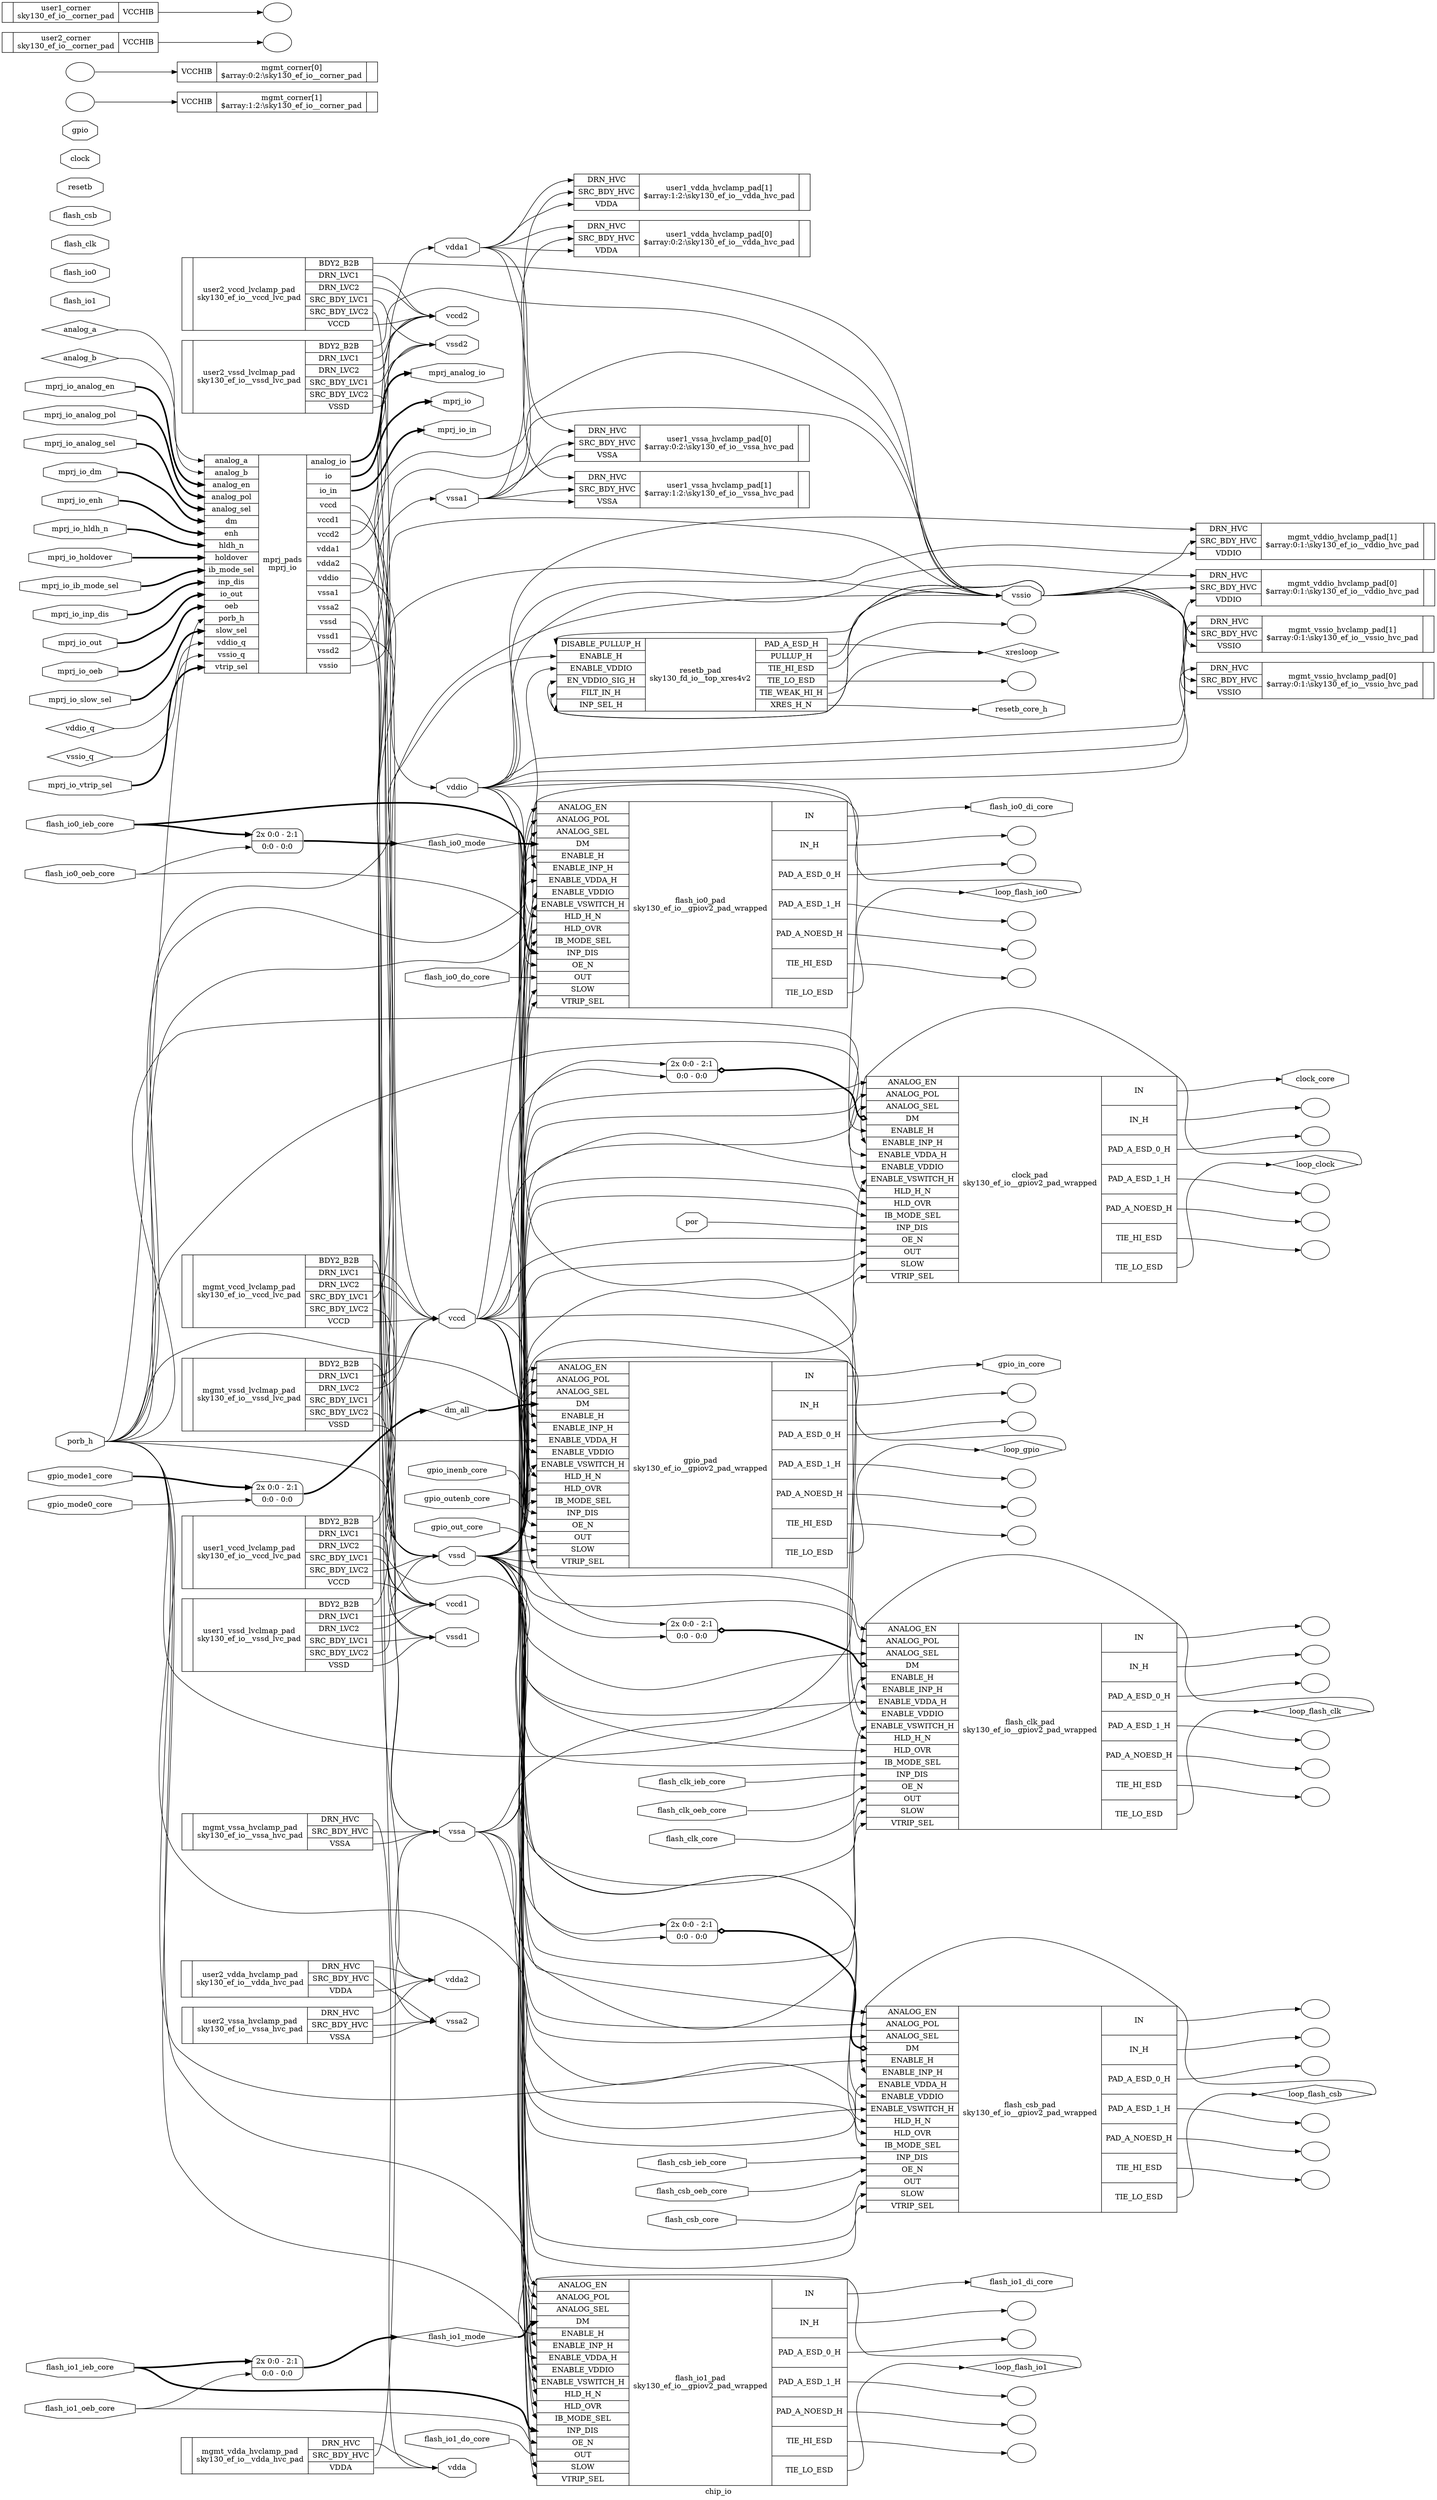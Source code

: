 digraph "chip_io" {
label="chip_io";
rankdir="LR";
remincross=true;
n1 [ shape=diamond, label="xresloop", color="black", fontcolor="black" ];
n2 [ shape=diamond, label="loop_flash_clk", color="black", fontcolor="black" ];
n3 [ shape=diamond, label="loop_flash_csb", color="black", fontcolor="black" ];
n4 [ shape=diamond, label="loop_flash_io1", color="black", fontcolor="black" ];
n5 [ shape=diamond, label="loop_flash_io0", color="black", fontcolor="black" ];
n6 [ shape=diamond, label="loop_gpio", color="black", fontcolor="black" ];
n7 [ shape=diamond, label="loop_clock", color="black", fontcolor="black" ];
n8 [ shape=diamond, label="flash_io1_mode", color="black", fontcolor="black" ];
n9 [ shape=diamond, label="flash_io0_mode", color="black", fontcolor="black" ];
n10 [ shape=diamond, label="dm_all", color="black", fontcolor="black" ];
n11 [ shape=diamond, label="vssio_q", color="black", fontcolor="black" ];
n12 [ shape=diamond, label="vddio_q", color="black", fontcolor="black" ];
n13 [ shape=diamond, label="analog_b", color="black", fontcolor="black" ];
n14 [ shape=diamond, label="analog_a", color="black", fontcolor="black" ];
n15 [ shape=octagon, label="mprj_analog_io", color="black", fontcolor="black" ];
n16 [ shape=octagon, label="mprj_io_in", color="black", fontcolor="black" ];
n17 [ shape=octagon, label="mprj_io_dm", color="black", fontcolor="black" ];
n18 [ shape=octagon, label="mprj_io_analog_pol", color="black", fontcolor="black" ];
n19 [ shape=octagon, label="mprj_io_analog_sel", color="black", fontcolor="black" ];
n20 [ shape=octagon, label="mprj_io_analog_en", color="black", fontcolor="black" ];
n21 [ shape=octagon, label="mprj_io_holdover", color="black", fontcolor="black" ];
n22 [ shape=octagon, label="mprj_io_slow_sel", color="black", fontcolor="black" ];
n23 [ shape=octagon, label="mprj_io_vtrip_sel", color="black", fontcolor="black" ];
n24 [ shape=octagon, label="mprj_io_ib_mode_sel", color="black", fontcolor="black" ];
n25 [ shape=octagon, label="mprj_io_inp_dis", color="black", fontcolor="black" ];
n26 [ shape=octagon, label="mprj_io_enh", color="black", fontcolor="black" ];
n27 [ shape=octagon, label="mprj_io_hldh_n", color="black", fontcolor="black" ];
n28 [ shape=octagon, label="mprj_io_oeb", color="black", fontcolor="black" ];
n29 [ shape=octagon, label="mprj_io_out", color="black", fontcolor="black" ];
n30 [ shape=octagon, label="mprj_io", color="black", fontcolor="black" ];
n31 [ shape=octagon, label="flash_io1_di_core", color="black", fontcolor="black" ];
n32 [ shape=octagon, label="flash_io0_di_core", color="black", fontcolor="black" ];
n33 [ shape=octagon, label="flash_io1_do_core", color="black", fontcolor="black" ];
n34 [ shape=octagon, label="flash_io0_do_core", color="black", fontcolor="black" ];
n35 [ shape=octagon, label="flash_io1_ieb_core", color="black", fontcolor="black" ];
n36 [ shape=octagon, label="flash_io0_ieb_core", color="black", fontcolor="black" ];
n37 [ shape=octagon, label="flash_clk_ieb_core", color="black", fontcolor="black" ];
n38 [ shape=octagon, label="flash_csb_ieb_core", color="black", fontcolor="black" ];
n39 [ shape=octagon, label="flash_io1_oeb_core", color="black", fontcolor="black" ];
n40 [ shape=octagon, label="flash_io0_oeb_core", color="black", fontcolor="black" ];
n41 [ shape=octagon, label="flash_clk_oeb_core", color="black", fontcolor="black" ];
n42 [ shape=octagon, label="flash_csb_oeb_core", color="black", fontcolor="black" ];
n43 [ shape=octagon, label="flash_clk_core", color="black", fontcolor="black" ];
n44 [ shape=octagon, label="flash_csb_core", color="black", fontcolor="black" ];
n45 [ shape=octagon, label="gpio_inenb_core", color="black", fontcolor="black" ];
n46 [ shape=octagon, label="gpio_outenb_core", color="black", fontcolor="black" ];
n47 [ shape=octagon, label="gpio_mode1_core", color="black", fontcolor="black" ];
n48 [ shape=octagon, label="gpio_mode0_core", color="black", fontcolor="black" ];
n49 [ shape=octagon, label="gpio_in_core", color="black", fontcolor="black" ];
n50 [ shape=octagon, label="gpio_out_core", color="black", fontcolor="black" ];
n51 [ shape=octagon, label="clock_core", color="black", fontcolor="black" ];
n52 [ shape=octagon, label="resetb_core_h", color="black", fontcolor="black" ];
n53 [ shape=octagon, label="por", color="black", fontcolor="black" ];
n54 [ shape=octagon, label="porb_h", color="black", fontcolor="black" ];
n55 [ shape=octagon, label="flash_io1", color="black", fontcolor="black" ];
n56 [ shape=octagon, label="flash_io0", color="black", fontcolor="black" ];
n57 [ shape=octagon, label="flash_clk", color="black", fontcolor="black" ];
n58 [ shape=octagon, label="flash_csb", color="black", fontcolor="black" ];
n59 [ shape=octagon, label="resetb", color="black", fontcolor="black" ];
n60 [ shape=octagon, label="clock", color="black", fontcolor="black" ];
n61 [ shape=octagon, label="gpio", color="black", fontcolor="black" ];
n62 [ shape=octagon, label="vssd2", color="black", fontcolor="black" ];
n63 [ shape=octagon, label="vssd1", color="black", fontcolor="black" ];
n64 [ shape=octagon, label="vccd2", color="black", fontcolor="black" ];
n65 [ shape=octagon, label="vccd1", color="black", fontcolor="black" ];
n66 [ shape=octagon, label="vssa2", color="black", fontcolor="black" ];
n67 [ shape=octagon, label="vssa1", color="black", fontcolor="black" ];
n68 [ shape=octagon, label="vdda2", color="black", fontcolor="black" ];
n69 [ shape=octagon, label="vdda1", color="black", fontcolor="black" ];
n70 [ shape=octagon, label="vssa", color="black", fontcolor="black" ];
n71 [ shape=octagon, label="vdda", color="black", fontcolor="black" ];
n72 [ shape=octagon, label="vssd", color="black", fontcolor="black" ];
n73 [ shape=octagon, label="vccd", color="black", fontcolor="black" ];
n74 [ shape=octagon, label="vssio", color="black", fontcolor="black" ];
n75 [ shape=octagon, label="vddio", color="black", fontcolor="black" ];
v0 [ label="" ];
c77 [ shape=record, label="{{<p76> VCCHIB}|mgmt_corner[1]\n$array:1:2:\\sky130_ef_io__corner_pad|{}}" ];
v1 [ label="" ];
c78 [ shape=record, label="{{<p76> VCCHIB}|mgmt_corner[0]\n$array:0:2:\\sky130_ef_io__corner_pad|{}}" ];
c82 [ shape=record, label="{{<p79> DRN_HVC|<p80> SRC_BDY_HVC|<p81> VSSA}|user1_vssa_hvclamp_pad[1]\n$array:1:2:\\sky130_ef_io__vssa_hvc_pad|{}}" ];
c83 [ shape=record, label="{{<p79> DRN_HVC|<p80> SRC_BDY_HVC|<p81> VSSA}|user1_vssa_hvclamp_pad[0]\n$array:0:2:\\sky130_ef_io__vssa_hvc_pad|{}}" ];
c85 [ shape=record, label="{{<p79> DRN_HVC|<p80> SRC_BDY_HVC|<p84> VDDA}|user1_vdda_hvclamp_pad[1]\n$array:1:2:\\sky130_ef_io__vdda_hvc_pad|{}}" ];
c86 [ shape=record, label="{{<p79> DRN_HVC|<p80> SRC_BDY_HVC|<p84> VDDA}|user1_vdda_hvclamp_pad[0]\n$array:0:2:\\sky130_ef_io__vdda_hvc_pad|{}}" ];
c88 [ shape=record, label="{{<p79> DRN_HVC|<p80> SRC_BDY_HVC|<p87> VSSIO}|mgmt_vssio_hvclamp_pad[1]\n$array:0:1:\\sky130_ef_io__vssio_hvc_pad|{}}" ];
c89 [ shape=record, label="{{<p79> DRN_HVC|<p80> SRC_BDY_HVC|<p87> VSSIO}|mgmt_vssio_hvclamp_pad[0]\n$array:0:1:\\sky130_ef_io__vssio_hvc_pad|{}}" ];
c91 [ shape=record, label="{{<p79> DRN_HVC|<p80> SRC_BDY_HVC|<p90> VDDIO}|mgmt_vddio_hvclamp_pad[1]\n$array:0:1:\\sky130_ef_io__vddio_hvc_pad|{}}" ];
c92 [ shape=record, label="{{<p79> DRN_HVC|<p80> SRC_BDY_HVC|<p90> VDDIO}|mgmt_vddio_hvclamp_pad[0]\n$array:0:1:\\sky130_ef_io__vddio_hvc_pad|{}}" ];
c109 [ shape=record, label="{{<p14> analog_a|<p13> analog_b|<p93> analog_en|<p94> analog_pol|<p95> analog_sel|<p96> dm|<p97> enh|<p98> hldh_n|<p99> holdover|<p100> ib_mode_sel|<p101> inp_dis|<p102> io_out|<p103> oeb|<p54> porb_h|<p104> slow_sel|<p12> vddio_q|<p11> vssio_q|<p105> vtrip_sel}|mprj_pads\nmprj_io|{<p106> analog_io|<p107> io|<p108> io_in|<p73> vccd|<p65> vccd1|<p64> vccd2|<p69> vdda1|<p68> vdda2|<p75> vddio|<p67> vssa1|<p66> vssa2|<p72> vssd|<p63> vssd1|<p62> vssd2|<p74> vssio}}" ];
v2 [ label="" ];
c110 [ shape=record, label="{{}|user2_corner\nsky130_ef_io__corner_pad|{<p76> VCCHIB}}" ];
v3 [ label="" ];
c111 [ shape=record, label="{{}|user1_corner\nsky130_ef_io__corner_pad|{<p76> VCCHIB}}" ];
v4 [ label="" ];
v5 [ label="" ];
c124 [ shape=record, label="{{<p112> DISABLE_PULLUP_H|<p113> ENABLE_H|<p114> ENABLE_VDDIO|<p115> EN_VDDIO_SIG_H|<p116> FILT_IN_H|<p117> INP_SEL_H}|resetb_pad\nsky130_fd_io__top_xres4v2|{<p118> PAD_A_ESD_H|<p119> PULLUP_H|<p120> TIE_HI_ESD|<p121> TIE_LO_ESD|<p122> TIE_WEAK_HI_H|<p123> XRES_H_N}}" ];
v6 [ label="" ];
v7 [ label="" ];
v8 [ label="" ];
v9 [ label="" ];
v10 [ label="" ];
v11 [ label="" ];
c145 [ shape=record, label="{{<p125> ANALOG_EN|<p126> ANALOG_POL|<p127> ANALOG_SEL|<p128> DM|<p113> ENABLE_H|<p129> ENABLE_INP_H|<p130> ENABLE_VDDA_H|<p114> ENABLE_VDDIO|<p131> ENABLE_VSWITCH_H|<p132> HLD_H_N|<p133> HLD_OVR|<p134> IB_MODE_SEL|<p135> INP_DIS|<p136> OE_N|<p137> OUT|<p138> SLOW|<p139> VTRIP_SEL}|flash_clk_pad\nsky130_ef_io__gpiov2_pad_wrapped|{<p140> IN|<p141> IN_H|<p142> PAD_A_ESD_0_H|<p143> PAD_A_ESD_1_H|<p144> PAD_A_NOESD_H|<p120> TIE_HI_ESD|<p121> TIE_LO_ESD}}" ];
x12 [ shape=record, style=rounded, label="<s2> 2x 0:0 - 2:1 |<s0> 0:0 - 0:0 " ];
x12:e -> c145:p128:w [arrowhead=odiamond, arrowtail=odiamond, dir=both, color="black", style="setlinewidth(3)", label=""];
v13 [ label="" ];
v14 [ label="" ];
v15 [ label="" ];
v16 [ label="" ];
v17 [ label="" ];
v18 [ label="" ];
c146 [ shape=record, label="{{<p125> ANALOG_EN|<p126> ANALOG_POL|<p127> ANALOG_SEL|<p128> DM|<p113> ENABLE_H|<p129> ENABLE_INP_H|<p130> ENABLE_VDDA_H|<p114> ENABLE_VDDIO|<p131> ENABLE_VSWITCH_H|<p132> HLD_H_N|<p133> HLD_OVR|<p134> IB_MODE_SEL|<p135> INP_DIS|<p136> OE_N|<p137> OUT|<p138> SLOW|<p139> VTRIP_SEL}|flash_csb_pad\nsky130_ef_io__gpiov2_pad_wrapped|{<p140> IN|<p141> IN_H|<p142> PAD_A_ESD_0_H|<p143> PAD_A_ESD_1_H|<p144> PAD_A_NOESD_H|<p120> TIE_HI_ESD|<p121> TIE_LO_ESD}}" ];
x19 [ shape=record, style=rounded, label="<s2> 2x 0:0 - 2:1 |<s0> 0:0 - 0:0 " ];
x19:e -> c146:p128:w [arrowhead=odiamond, arrowtail=odiamond, dir=both, color="black", style="setlinewidth(3)", label=""];
v20 [ label="" ];
v21 [ label="" ];
v22 [ label="" ];
v23 [ label="" ];
v24 [ label="" ];
c147 [ shape=record, label="{{<p125> ANALOG_EN|<p126> ANALOG_POL|<p127> ANALOG_SEL|<p128> DM|<p113> ENABLE_H|<p129> ENABLE_INP_H|<p130> ENABLE_VDDA_H|<p114> ENABLE_VDDIO|<p131> ENABLE_VSWITCH_H|<p132> HLD_H_N|<p133> HLD_OVR|<p134> IB_MODE_SEL|<p135> INP_DIS|<p136> OE_N|<p137> OUT|<p138> SLOW|<p139> VTRIP_SEL}|flash_io1_pad\nsky130_ef_io__gpiov2_pad_wrapped|{<p140> IN|<p141> IN_H|<p142> PAD_A_ESD_0_H|<p143> PAD_A_ESD_1_H|<p144> PAD_A_NOESD_H|<p120> TIE_HI_ESD|<p121> TIE_LO_ESD}}" ];
v25 [ label="" ];
v26 [ label="" ];
v27 [ label="" ];
v28 [ label="" ];
v29 [ label="" ];
c148 [ shape=record, label="{{<p125> ANALOG_EN|<p126> ANALOG_POL|<p127> ANALOG_SEL|<p128> DM|<p113> ENABLE_H|<p129> ENABLE_INP_H|<p130> ENABLE_VDDA_H|<p114> ENABLE_VDDIO|<p131> ENABLE_VSWITCH_H|<p132> HLD_H_N|<p133> HLD_OVR|<p134> IB_MODE_SEL|<p135> INP_DIS|<p136> OE_N|<p137> OUT|<p138> SLOW|<p139> VTRIP_SEL}|flash_io0_pad\nsky130_ef_io__gpiov2_pad_wrapped|{<p140> IN|<p141> IN_H|<p142> PAD_A_ESD_0_H|<p143> PAD_A_ESD_1_H|<p144> PAD_A_NOESD_H|<p120> TIE_HI_ESD|<p121> TIE_LO_ESD}}" ];
v30 [ label="" ];
v31 [ label="" ];
v32 [ label="" ];
v33 [ label="" ];
v34 [ label="" ];
c149 [ shape=record, label="{{<p125> ANALOG_EN|<p126> ANALOG_POL|<p127> ANALOG_SEL|<p128> DM|<p113> ENABLE_H|<p129> ENABLE_INP_H|<p130> ENABLE_VDDA_H|<p114> ENABLE_VDDIO|<p131> ENABLE_VSWITCH_H|<p132> HLD_H_N|<p133> HLD_OVR|<p134> IB_MODE_SEL|<p135> INP_DIS|<p136> OE_N|<p137> OUT|<p138> SLOW|<p139> VTRIP_SEL}|gpio_pad\nsky130_ef_io__gpiov2_pad_wrapped|{<p140> IN|<p141> IN_H|<p142> PAD_A_ESD_0_H|<p143> PAD_A_ESD_1_H|<p144> PAD_A_NOESD_H|<p120> TIE_HI_ESD|<p121> TIE_LO_ESD}}" ];
v35 [ label="" ];
v36 [ label="" ];
v37 [ label="" ];
v38 [ label="" ];
v39 [ label="" ];
c150 [ shape=record, label="{{<p125> ANALOG_EN|<p126> ANALOG_POL|<p127> ANALOG_SEL|<p128> DM|<p113> ENABLE_H|<p129> ENABLE_INP_H|<p130> ENABLE_VDDA_H|<p114> ENABLE_VDDIO|<p131> ENABLE_VSWITCH_H|<p132> HLD_H_N|<p133> HLD_OVR|<p134> IB_MODE_SEL|<p135> INP_DIS|<p136> OE_N|<p137> OUT|<p138> SLOW|<p139> VTRIP_SEL}|clock_pad\nsky130_ef_io__gpiov2_pad_wrapped|{<p140> IN|<p141> IN_H|<p142> PAD_A_ESD_0_H|<p143> PAD_A_ESD_1_H|<p144> PAD_A_NOESD_H|<p120> TIE_HI_ESD|<p121> TIE_LO_ESD}}" ];
x40 [ shape=record, style=rounded, label="<s2> 2x 0:0 - 2:1 |<s0> 0:0 - 0:0 " ];
x40:e -> c150:p128:w [arrowhead=odiamond, arrowtail=odiamond, dir=both, color="black", style="setlinewidth(3)", label=""];
c157 [ shape=record, label="{{}|user2_vssd_lvclmap_pad\nsky130_ef_io__vssd_lvc_pad|{<p151> BDY2_B2B|<p152> DRN_LVC1|<p153> DRN_LVC2|<p154> SRC_BDY_LVC1|<p155> SRC_BDY_LVC2|<p156> VSSD}}" ];
c158 [ shape=record, label="{{}|user2_vssa_hvclamp_pad\nsky130_ef_io__vssa_hvc_pad|{<p79> DRN_HVC|<p80> SRC_BDY_HVC|<p81> VSSA}}" ];
c160 [ shape=record, label="{{}|user2_vccd_lvclamp_pad\nsky130_ef_io__vccd_lvc_pad|{<p151> BDY2_B2B|<p152> DRN_LVC1|<p153> DRN_LVC2|<p154> SRC_BDY_LVC1|<p155> SRC_BDY_LVC2|<p159> VCCD}}" ];
c161 [ shape=record, label="{{}|user2_vdda_hvclamp_pad\nsky130_ef_io__vdda_hvc_pad|{<p79> DRN_HVC|<p80> SRC_BDY_HVC|<p84> VDDA}}" ];
c162 [ shape=record, label="{{}|user1_vssd_lvclmap_pad\nsky130_ef_io__vssd_lvc_pad|{<p151> BDY2_B2B|<p152> DRN_LVC1|<p153> DRN_LVC2|<p154> SRC_BDY_LVC1|<p155> SRC_BDY_LVC2|<p156> VSSD}}" ];
c163 [ shape=record, label="{{}|user1_vccd_lvclamp_pad\nsky130_ef_io__vccd_lvc_pad|{<p151> BDY2_B2B|<p152> DRN_LVC1|<p153> DRN_LVC2|<p154> SRC_BDY_LVC1|<p155> SRC_BDY_LVC2|<p159> VCCD}}" ];
c164 [ shape=record, label="{{}|mgmt_vssd_lvclmap_pad\nsky130_ef_io__vssd_lvc_pad|{<p151> BDY2_B2B|<p152> DRN_LVC1|<p153> DRN_LVC2|<p154> SRC_BDY_LVC1|<p155> SRC_BDY_LVC2|<p156> VSSD}}" ];
c165 [ shape=record, label="{{}|mgmt_vssa_hvclamp_pad\nsky130_ef_io__vssa_hvc_pad|{<p79> DRN_HVC|<p80> SRC_BDY_HVC|<p81> VSSA}}" ];
c166 [ shape=record, label="{{}|mgmt_vccd_lvclamp_pad\nsky130_ef_io__vccd_lvc_pad|{<p151> BDY2_B2B|<p152> DRN_LVC1|<p153> DRN_LVC2|<p154> SRC_BDY_LVC1|<p155> SRC_BDY_LVC2|<p159> VCCD}}" ];
c167 [ shape=record, label="{{}|mgmt_vdda_hvclamp_pad\nsky130_ef_io__vdda_hvc_pad|{<p79> DRN_HVC|<p80> SRC_BDY_HVC|<p84> VDDA}}" ];
x41 [ shape=record, style=rounded, label="<s2> 2x 0:0 - 2:1 |<s0> 0:0 - 0:0 " ];
x42 [ shape=record, style=rounded, label="<s2> 2x 0:0 - 2:1 |<s0> 0:0 - 0:0 " ];
x43 [ shape=record, style=rounded, label="<s2> 2x 0:0 - 2:1 |<s0> 0:0 - 0:0 " ];
c124:p118:e -> n1:w [color="black", label=""];
c124:p122:e -> n1:w [color="black", label=""];
x41:e -> n10:w [color="black", style="setlinewidth(3)", label=""];
n10:e -> c149:p128:w [color="black", style="setlinewidth(3)", label=""];
n11:e -> c109:p11:w [color="black", label=""];
n12:e -> c109:p12:w [color="black", label=""];
n13:e -> c109:p13:w [color="black", label=""];
n14:e -> c109:p14:w [color="black", label=""];
c109:p106:e -> n15:w [color="black", style="setlinewidth(3)", label=""];
c109:p108:e -> n16:w [color="black", style="setlinewidth(3)", label=""];
n17:e -> c109:p96:w [color="black", style="setlinewidth(3)", label=""];
n18:e -> c109:p94:w [color="black", style="setlinewidth(3)", label=""];
n19:e -> c109:p95:w [color="black", style="setlinewidth(3)", label=""];
c145:p121:e -> n2:w [color="black", label=""];
n2:e -> c145:p129:w [color="black", label=""];
n20:e -> c109:p93:w [color="black", style="setlinewidth(3)", label=""];
n21:e -> c109:p99:w [color="black", style="setlinewidth(3)", label=""];
n22:e -> c109:p104:w [color="black", style="setlinewidth(3)", label=""];
n23:e -> c109:p105:w [color="black", style="setlinewidth(3)", label=""];
n24:e -> c109:p100:w [color="black", style="setlinewidth(3)", label=""];
n25:e -> c109:p101:w [color="black", style="setlinewidth(3)", label=""];
n26:e -> c109:p97:w [color="black", style="setlinewidth(3)", label=""];
n27:e -> c109:p98:w [color="black", style="setlinewidth(3)", label=""];
n28:e -> c109:p103:w [color="black", style="setlinewidth(3)", label=""];
n29:e -> c109:p102:w [color="black", style="setlinewidth(3)", label=""];
c146:p121:e -> n3:w [color="black", label=""];
n3:e -> c146:p129:w [color="black", label=""];
c109:p107:e -> n30:w [color="black", style="setlinewidth(3)", label=""];
c147:p140:e -> n31:w [color="black", label=""];
c148:p140:e -> n32:w [color="black", label=""];
n33:e -> c147:p137:w [color="black", label=""];
n34:e -> c148:p137:w [color="black", label=""];
n35:e -> c147:p135:w [color="black", style="setlinewidth(3)", label=""];
n35:e -> x43:s2:w [color="black", style="setlinewidth(3)", label=""];
n36:e -> c148:p135:w [color="black", style="setlinewidth(3)", label=""];
n36:e -> x42:s2:w [color="black", style="setlinewidth(3)", label=""];
n37:e -> c145:p135:w [color="black", label=""];
n38:e -> c146:p135:w [color="black", label=""];
n39:e -> c147:p136:w [color="black", label=""];
n39:e -> x43:s0:w [color="black", label=""];
c147:p121:e -> n4:w [color="black", label=""];
n4:e -> c147:p129:w [color="black", label=""];
n40:e -> c148:p136:w [color="black", label=""];
n40:e -> x42:s0:w [color="black", label=""];
n41:e -> c145:p136:w [color="black", label=""];
n42:e -> c146:p136:w [color="black", label=""];
n43:e -> c145:p137:w [color="black", label=""];
n44:e -> c146:p137:w [color="black", label=""];
n45:e -> c149:p135:w [color="black", label=""];
n46:e -> c149:p136:w [color="black", label=""];
n47:e -> x41:s2:w [color="black", style="setlinewidth(3)", label=""];
n48:e -> x41:s0:w [color="black", label=""];
c149:p140:e -> n49:w [color="black", label=""];
c148:p121:e -> n5:w [color="black", label=""];
n5:e -> c148:p129:w [color="black", label=""];
n50:e -> c149:p137:w [color="black", label=""];
c150:p140:e -> n51:w [color="black", label=""];
c124:p123:e -> n52:w [color="black", label=""];
n53:e -> c150:p135:w [color="black", label=""];
n54:e -> c109:p54:w [color="black", label=""];
n54:e -> c124:p113:w [color="black", label=""];
n54:e -> c145:p113:w [color="black", label=""];
n54:e -> c145:p130:w [color="black", label=""];
n54:e -> c146:p113:w [color="black", label=""];
n54:e -> c146:p130:w [color="black", label=""];
n54:e -> c147:p113:w [color="black", label=""];
n54:e -> c147:p130:w [color="black", label=""];
n54:e -> c148:p113:w [color="black", label=""];
n54:e -> c148:p130:w [color="black", label=""];
n54:e -> c149:p113:w [color="black", label=""];
n54:e -> c149:p130:w [color="black", label=""];
n54:e -> c150:p113:w [color="black", label=""];
n54:e -> c150:p130:w [color="black", label=""];
c149:p121:e -> n6:w [color="black", label=""];
n6:e -> c149:p129:w [color="black", label=""];
c109:p62:e -> n62:w [color="black", label=""];
c157:p154:e -> n62:w [color="black", label=""];
c157:p156:e -> n62:w [color="black", label=""];
c160:p154:e -> n62:w [color="black", label=""];
c109:p63:e -> n63:w [color="black", label=""];
c162:p154:e -> n63:w [color="black", label=""];
c162:p156:e -> n63:w [color="black", label=""];
c163:p154:e -> n63:w [color="black", label=""];
c109:p64:e -> n64:w [color="black", label=""];
c157:p152:e -> n64:w [color="black", label=""];
c157:p153:e -> n64:w [color="black", label=""];
c160:p152:e -> n64:w [color="black", label=""];
c160:p153:e -> n64:w [color="black", label=""];
c160:p159:e -> n64:w [color="black", label=""];
c109:p65:e -> n65:w [color="black", label=""];
c162:p152:e -> n65:w [color="black", label=""];
c162:p153:e -> n65:w [color="black", label=""];
c163:p152:e -> n65:w [color="black", label=""];
c163:p153:e -> n65:w [color="black", label=""];
c163:p159:e -> n65:w [color="black", label=""];
c109:p66:e -> n66:w [color="black", label=""];
c158:p80:e -> n66:w [color="black", label=""];
c158:p81:e -> n66:w [color="black", label=""];
c161:p80:e -> n66:w [color="black", label=""];
c109:p67:e -> n67:w [color="black", label=""];
n67:e -> c82:p80:w [color="black", label=""];
n67:e -> c82:p81:w [color="black", label=""];
n67:e -> c83:p80:w [color="black", label=""];
n67:e -> c83:p81:w [color="black", label=""];
n67:e -> c85:p80:w [color="black", label=""];
n67:e -> c86:p80:w [color="black", label=""];
c109:p68:e -> n68:w [color="black", label=""];
c158:p79:e -> n68:w [color="black", label=""];
c161:p79:e -> n68:w [color="black", label=""];
c161:p84:e -> n68:w [color="black", label=""];
c109:p69:e -> n69:w [color="black", label=""];
n69:e -> c82:p79:w [color="black", label=""];
n69:e -> c83:p79:w [color="black", label=""];
n69:e -> c85:p79:w [color="black", label=""];
n69:e -> c85:p84:w [color="black", label=""];
n69:e -> c86:p79:w [color="black", label=""];
n69:e -> c86:p84:w [color="black", label=""];
c150:p121:e -> n7:w [color="black", label=""];
n7:e -> c150:p129:w [color="black", label=""];
c164:p151:e -> n70:w [color="black", label=""];
c165:p80:e -> n70:w [color="black", label=""];
c165:p81:e -> n70:w [color="black", label=""];
c166:p151:e -> n70:w [color="black", label=""];
c167:p80:e -> n70:w [color="black", label=""];
n70:e -> c145:p131:w [color="black", label=""];
n70:e -> c146:p131:w [color="black", label=""];
n70:e -> c147:p131:w [color="black", label=""];
n70:e -> c148:p131:w [color="black", label=""];
n70:e -> c149:p131:w [color="black", label=""];
n70:e -> c150:p131:w [color="black", label=""];
c165:p79:e -> n71:w [color="black", label=""];
c167:p79:e -> n71:w [color="black", label=""];
c167:p84:e -> n71:w [color="black", label=""];
c109:p72:e -> n72:w [color="black", label=""];
c157:p155:e -> n72:w [color="black", label=""];
c160:p155:e -> n72:w [color="black", label=""];
c162:p155:e -> n72:w [color="black", label=""];
c163:p155:e -> n72:w [color="black", label=""];
c164:p155:e -> n72:w [color="black", label=""];
c164:p156:e -> n72:w [color="black", label=""];
c166:p155:e -> n72:w [color="black", label=""];
n72:e -> c145:p125:w [color="black", label=""];
n72:e -> c145:p126:w [color="black", label=""];
n72:e -> c145:p127:w [color="black", label=""];
n72:e -> c145:p133:w [color="black", label=""];
n72:e -> c145:p134:w [color="black", label=""];
n72:e -> c145:p138:w [color="black", label=""];
n72:e -> c145:p139:w [color="black", label=""];
n72:e -> c146:p125:w [color="black", label=""];
n72:e -> c146:p126:w [color="black", label=""];
n72:e -> c146:p127:w [color="black", label=""];
n72:e -> c146:p133:w [color="black", label=""];
n72:e -> c146:p134:w [color="black", label=""];
n72:e -> c146:p138:w [color="black", label=""];
n72:e -> c146:p139:w [color="black", label=""];
n72:e -> c147:p125:w [color="black", label=""];
n72:e -> c147:p126:w [color="black", label=""];
n72:e -> c147:p127:w [color="black", label=""];
n72:e -> c147:p133:w [color="black", label=""];
n72:e -> c147:p134:w [color="black", label=""];
n72:e -> c147:p138:w [color="black", label=""];
n72:e -> c147:p139:w [color="black", label=""];
n72:e -> c148:p125:w [color="black", label=""];
n72:e -> c148:p126:w [color="black", label=""];
n72:e -> c148:p127:w [color="black", label=""];
n72:e -> c148:p133:w [color="black", label=""];
n72:e -> c148:p134:w [color="black", label=""];
n72:e -> c148:p138:w [color="black", label=""];
n72:e -> c148:p139:w [color="black", label=""];
n72:e -> c149:p125:w [color="black", label=""];
n72:e -> c149:p126:w [color="black", label=""];
n72:e -> c149:p127:w [color="black", label=""];
n72:e -> c149:p133:w [color="black", label=""];
n72:e -> c149:p134:w [color="black", label=""];
n72:e -> c149:p138:w [color="black", label=""];
n72:e -> c149:p139:w [color="black", label=""];
n72:e -> c150:p125:w [color="black", label=""];
n72:e -> c150:p126:w [color="black", label=""];
n72:e -> c150:p127:w [color="black", label=""];
n72:e -> c150:p133:w [color="black", label=""];
n72:e -> c150:p134:w [color="black", label=""];
n72:e -> c150:p137:w [color="black", label=""];
n72:e -> c150:p138:w [color="black", label=""];
n72:e -> c150:p139:w [color="black", label=""];
n72:e -> x12:s0:w [color="black", label=""];
n72:e -> x19:s0:w [color="black", label=""];
n72:e -> x40:s2:w [color="black", label=""];
c109:p73:e -> n73:w [color="black", label=""];
c164:p152:e -> n73:w [color="black", label=""];
c164:p153:e -> n73:w [color="black", label=""];
c166:p152:e -> n73:w [color="black", label=""];
c166:p153:e -> n73:w [color="black", label=""];
c166:p159:e -> n73:w [color="black", label=""];
n73:e -> c124:p114:w [color="black", label=""];
n73:e -> c145:p114:w [color="black", label=""];
n73:e -> c146:p114:w [color="black", label=""];
n73:e -> c147:p114:w [color="black", label=""];
n73:e -> c148:p114:w [color="black", label=""];
n73:e -> c149:p114:w [color="black", label=""];
n73:e -> c150:p114:w [color="black", label=""];
n73:e -> c150:p136:w [color="black", label=""];
n73:e -> x12:s2:w [color="black", label=""];
n73:e -> x19:s2:w [color="black", label=""];
n73:e -> x40:s0:w [color="black", label=""];
c109:p74:e -> n74:w [color="black", label=""];
c124:p119:e -> n74:w [color="black", label=""];
c157:p151:e -> n74:w [color="black", label=""];
c160:p151:e -> n74:w [color="black", label=""];
c162:p151:e -> n74:w [color="black", label=""];
c163:p151:e -> n74:w [color="black", label=""];
c164:p154:e -> n74:w [color="black", label=""];
c166:p154:e -> n74:w [color="black", label=""];
n74:e -> c124:p112:w [color="black", label=""];
n74:e -> c124:p115:w [color="black", label=""];
n74:e -> c124:p116:w [color="black", label=""];
n74:e -> c124:p117:w [color="black", label=""];
n74:e -> c88:p80:w [color="black", label=""];
n74:e -> c88:p87:w [color="black", label=""];
n74:e -> c89:p80:w [color="black", label=""];
n74:e -> c89:p87:w [color="black", label=""];
n74:e -> c91:p80:w [color="black", label=""];
n74:e -> c92:p80:w [color="black", label=""];
c109:p75:e -> n75:w [color="black", label=""];
n75:e -> c145:p132:w [color="black", label=""];
n75:e -> c146:p132:w [color="black", label=""];
n75:e -> c147:p132:w [color="black", label=""];
n75:e -> c148:p132:w [color="black", label=""];
n75:e -> c149:p132:w [color="black", label=""];
n75:e -> c150:p132:w [color="black", label=""];
n75:e -> c88:p79:w [color="black", label=""];
n75:e -> c89:p79:w [color="black", label=""];
n75:e -> c91:p79:w [color="black", label=""];
n75:e -> c91:p90:w [color="black", label=""];
n75:e -> c92:p79:w [color="black", label=""];
n75:e -> c92:p90:w [color="black", label=""];
x43:e -> n8:w [color="black", style="setlinewidth(3)", label=""];
n8:e -> c147:p128:w [color="black", style="setlinewidth(3)", label=""];
x42:e -> n9:w [color="black", style="setlinewidth(3)", label=""];
n9:e -> c148:p128:w [color="black", style="setlinewidth(3)", label=""];
v0:e -> c77:p76:w [color="black", label=""];
v1:e -> c78:p76:w [color="black", label=""];
c145:p142:e -> v10:w [color="black", label=""];
c145:p144:e -> v11:w [color="black", label=""];
c146:p120:e -> v13:w [color="black", label=""];
c146:p141:e -> v14:w [color="black", label=""];
c146:p140:e -> v15:w [color="black", label=""];
c146:p143:e -> v16:w [color="black", label=""];
c146:p142:e -> v17:w [color="black", label=""];
c146:p144:e -> v18:w [color="black", label=""];
c110:p76:e -> v2:w [color="black", label=""];
c147:p120:e -> v20:w [color="black", label=""];
c147:p141:e -> v21:w [color="black", label=""];
c147:p143:e -> v22:w [color="black", label=""];
c147:p142:e -> v23:w [color="black", label=""];
c147:p144:e -> v24:w [color="black", label=""];
c148:p120:e -> v25:w [color="black", label=""];
c148:p141:e -> v26:w [color="black", label=""];
c148:p143:e -> v27:w [color="black", label=""];
c148:p142:e -> v28:w [color="black", label=""];
c148:p144:e -> v29:w [color="black", label=""];
c111:p76:e -> v3:w [color="black", label=""];
c149:p120:e -> v30:w [color="black", label=""];
c149:p141:e -> v31:w [color="black", label=""];
c149:p143:e -> v32:w [color="black", label=""];
c149:p142:e -> v33:w [color="black", label=""];
c149:p144:e -> v34:w [color="black", label=""];
c150:p120:e -> v35:w [color="black", label=""];
c150:p141:e -> v36:w [color="black", label=""];
c150:p143:e -> v37:w [color="black", label=""];
c150:p142:e -> v38:w [color="black", label=""];
c150:p144:e -> v39:w [color="black", label=""];
c124:p121:e -> v4:w [color="black", label=""];
c124:p120:e -> v5:w [color="black", label=""];
c145:p120:e -> v6:w [color="black", label=""];
c145:p141:e -> v7:w [color="black", label=""];
c145:p140:e -> v8:w [color="black", label=""];
c145:p143:e -> v9:w [color="black", label=""];
}
